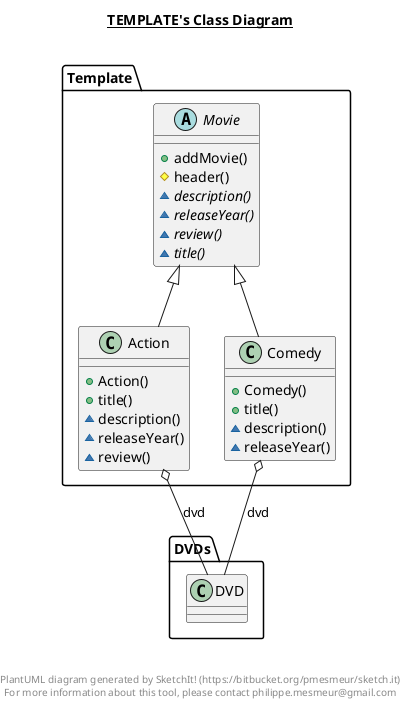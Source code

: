@startuml

title __TEMPLATE's Class Diagram__\n


      class Template.Action {
          + Action()
          + title()
          ~ description()
          ~ releaseYear()
          ~ review()
      }

  


      class Template.Comedy {
          + Comedy()
          + title()
          ~ description()
          ~ releaseYear()

      }



      abstract class Template.Movie {
          + addMovie()
          # header()
          {abstract} ~ description()
          {abstract} ~ releaseYear()
          {abstract} ~ review()
          {abstract} ~ title()
      }

  

  Template.Action -up-|> Template.Movie
  Template.Action o-- DVDs.DVD : dvd
  Template.Comedy -up-|> Template.Movie
  Template.Comedy o-- DVDs.DVD : dvd


right footer


PlantUML diagram generated by SketchIt! (https://bitbucket.org/pmesmeur/sketch.it)
For more information about this tool, please contact philippe.mesmeur@gmail.com
endfooter

@enduml
